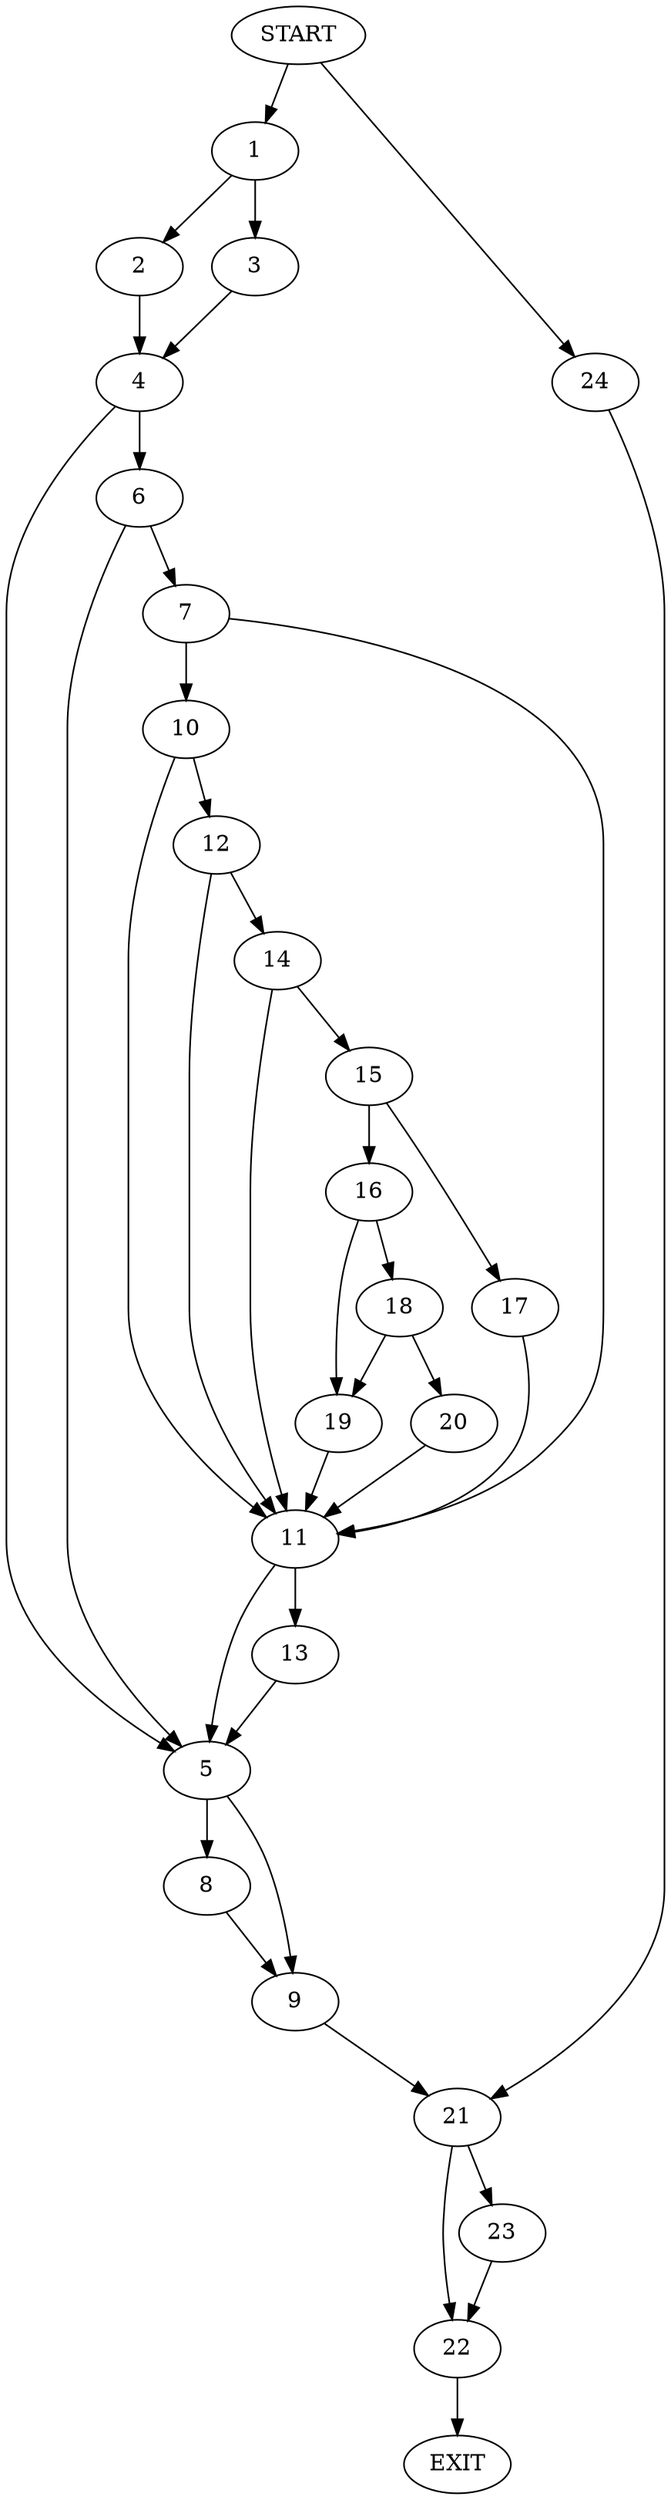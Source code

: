 digraph {
0 [label="START"]
25 [label="EXIT"]
0 -> 1
1 -> 2
1 -> 3
2 -> 4
3 -> 4
4 -> 5
4 -> 6
6 -> 5
6 -> 7
5 -> 8
5 -> 9
7 -> 10
7 -> 11
10 -> 11
10 -> 12
11 -> 5
11 -> 13
12 -> 11
12 -> 14
14 -> 11
14 -> 15
15 -> 16
15 -> 17
16 -> 18
16 -> 19
17 -> 11
19 -> 11
18 -> 20
18 -> 19
20 -> 11
13 -> 5
8 -> 9
9 -> 21
21 -> 22
21 -> 23
0 -> 24
24 -> 21
22 -> 25
23 -> 22
}
